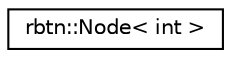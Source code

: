 digraph "Graphical Class Hierarchy"
{
  edge [fontname="Helvetica",fontsize="10",labelfontname="Helvetica",labelfontsize="10"];
  node [fontname="Helvetica",fontsize="10",shape=record];
  rankdir="LR";
  Node1 [label="rbtn::Node\< int \>",height=0.2,width=0.4,color="black", fillcolor="white", style="filled",URL="$classrbtn_1_1_node.html"];
}
